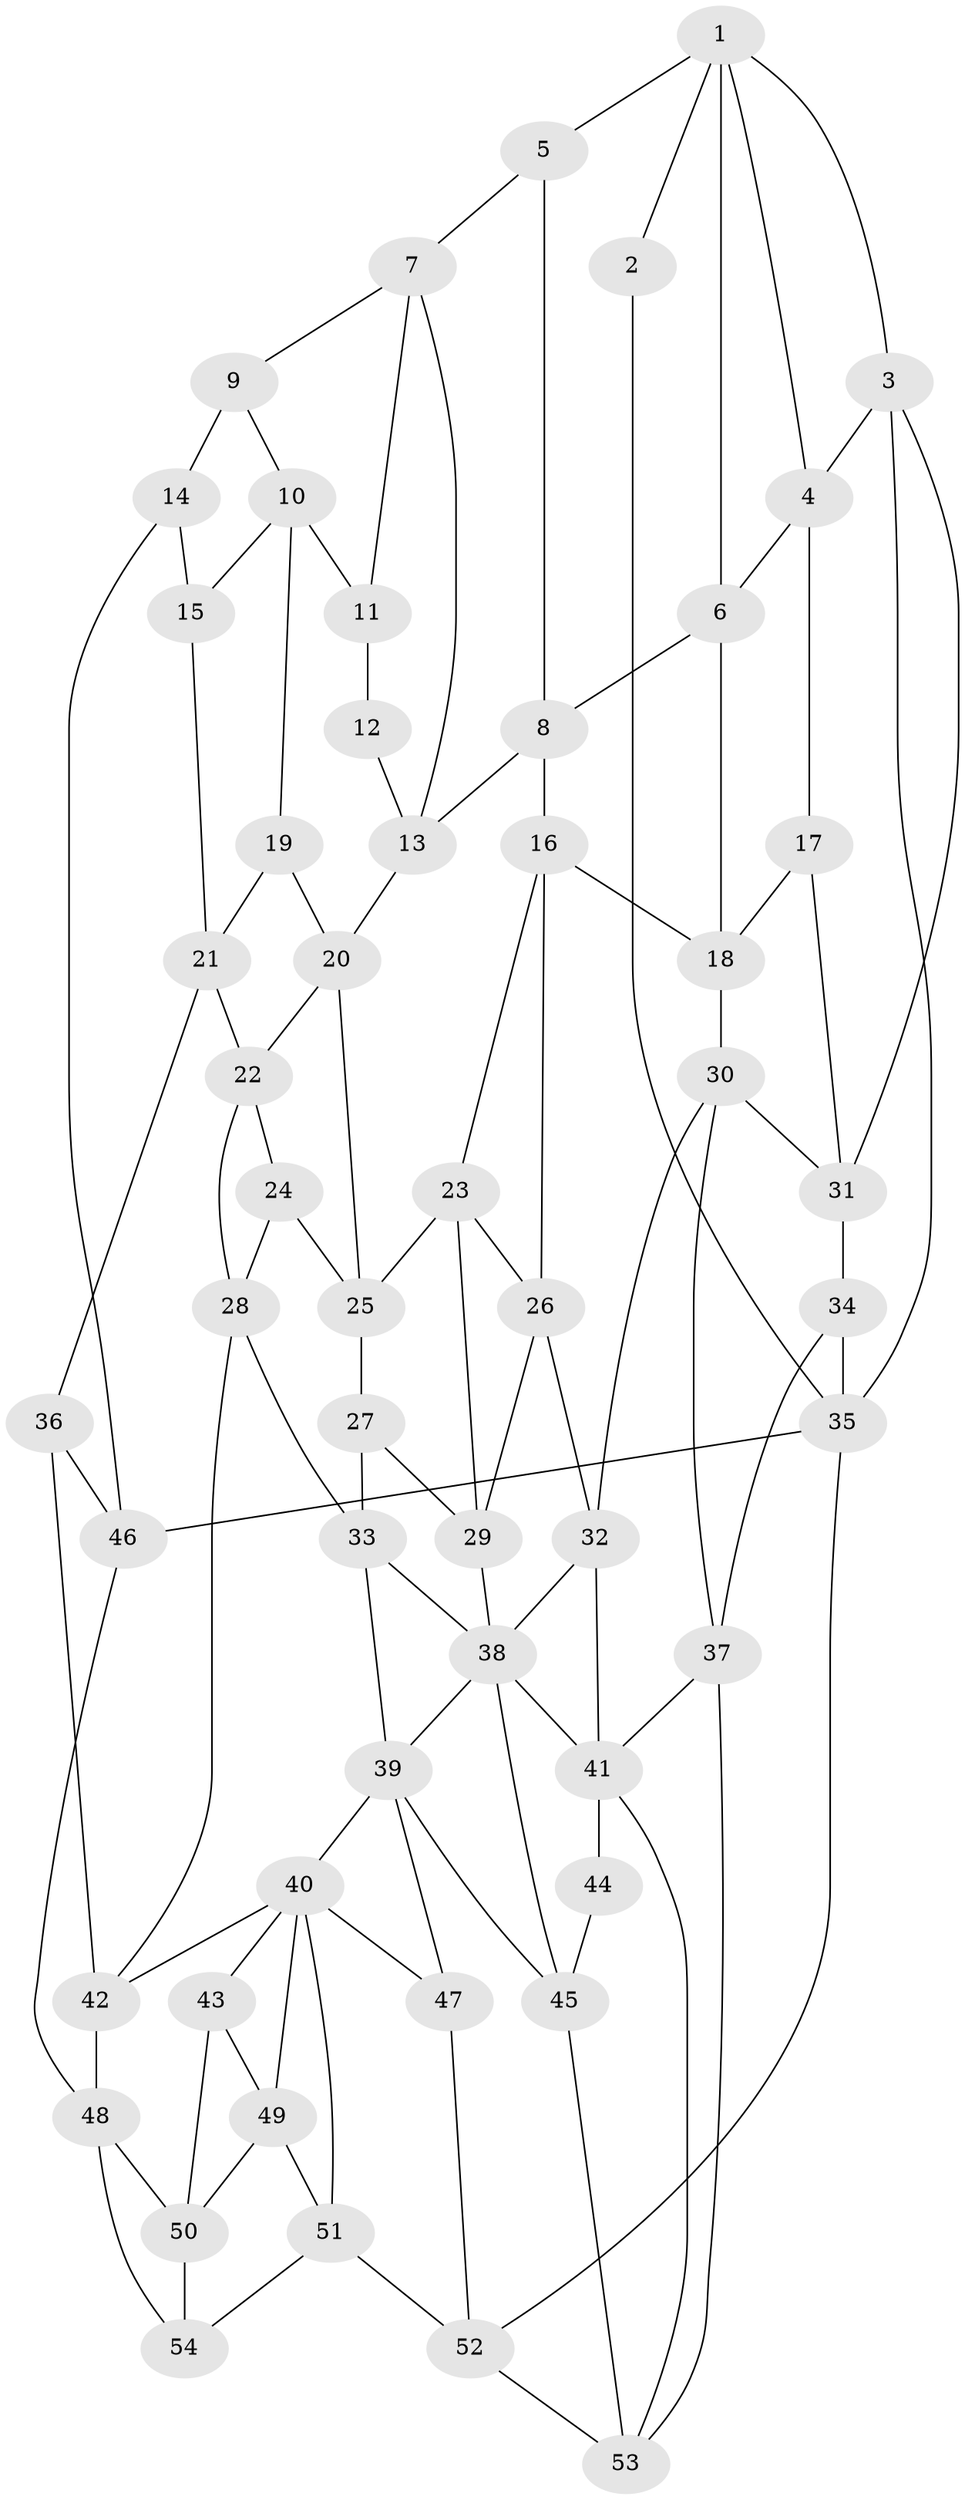 // original degree distribution, {3: 0.018518518518518517, 4: 0.21296296296296297, 5: 0.5740740740740741, 6: 0.19444444444444445}
// Generated by graph-tools (version 1.1) at 2025/27/03/09/25 03:27:10]
// undirected, 54 vertices, 102 edges
graph export_dot {
graph [start="1"]
  node [color=gray90,style=filled];
  1;
  2;
  3;
  4;
  5;
  6;
  7;
  8;
  9;
  10;
  11;
  12;
  13;
  14;
  15;
  16;
  17;
  18;
  19;
  20;
  21;
  22;
  23;
  24;
  25;
  26;
  27;
  28;
  29;
  30;
  31;
  32;
  33;
  34;
  35;
  36;
  37;
  38;
  39;
  40;
  41;
  42;
  43;
  44;
  45;
  46;
  47;
  48;
  49;
  50;
  51;
  52;
  53;
  54;
  1 -- 2 [weight=1.0];
  1 -- 3 [weight=1.0];
  1 -- 4 [weight=1.0];
  1 -- 5 [weight=1.0];
  1 -- 6 [weight=1.0];
  2 -- 35 [weight=1.0];
  3 -- 4 [weight=1.0];
  3 -- 31 [weight=1.0];
  3 -- 35 [weight=1.0];
  4 -- 6 [weight=1.0];
  4 -- 17 [weight=1.0];
  5 -- 7 [weight=1.0];
  5 -- 8 [weight=1.0];
  6 -- 8 [weight=1.0];
  6 -- 18 [weight=1.0];
  7 -- 9 [weight=1.0];
  7 -- 11 [weight=1.0];
  7 -- 13 [weight=1.0];
  8 -- 13 [weight=1.0];
  8 -- 16 [weight=1.0];
  9 -- 10 [weight=1.0];
  9 -- 14 [weight=2.0];
  10 -- 11 [weight=1.0];
  10 -- 15 [weight=1.0];
  10 -- 19 [weight=1.0];
  11 -- 12 [weight=2.0];
  12 -- 13 [weight=1.0];
  13 -- 20 [weight=1.0];
  14 -- 15 [weight=1.0];
  14 -- 46 [weight=1.0];
  15 -- 21 [weight=1.0];
  16 -- 18 [weight=1.0];
  16 -- 23 [weight=1.0];
  16 -- 26 [weight=1.0];
  17 -- 18 [weight=1.0];
  17 -- 31 [weight=1.0];
  18 -- 30 [weight=1.0];
  19 -- 20 [weight=1.0];
  19 -- 21 [weight=1.0];
  20 -- 22 [weight=1.0];
  20 -- 25 [weight=1.0];
  21 -- 22 [weight=1.0];
  21 -- 36 [weight=1.0];
  22 -- 24 [weight=1.0];
  22 -- 28 [weight=1.0];
  23 -- 25 [weight=1.0];
  23 -- 26 [weight=1.0];
  23 -- 29 [weight=1.0];
  24 -- 25 [weight=1.0];
  24 -- 28 [weight=1.0];
  25 -- 27 [weight=1.0];
  26 -- 29 [weight=1.0];
  26 -- 32 [weight=1.0];
  27 -- 29 [weight=1.0];
  27 -- 33 [weight=1.0];
  28 -- 33 [weight=1.0];
  28 -- 42 [weight=1.0];
  29 -- 38 [weight=1.0];
  30 -- 31 [weight=1.0];
  30 -- 32 [weight=1.0];
  30 -- 37 [weight=1.0];
  31 -- 34 [weight=1.0];
  32 -- 38 [weight=1.0];
  32 -- 41 [weight=1.0];
  33 -- 38 [weight=1.0];
  33 -- 39 [weight=1.0];
  34 -- 35 [weight=1.0];
  34 -- 37 [weight=1.0];
  35 -- 46 [weight=2.0];
  35 -- 52 [weight=1.0];
  36 -- 42 [weight=1.0];
  36 -- 46 [weight=2.0];
  37 -- 41 [weight=1.0];
  37 -- 53 [weight=1.0];
  38 -- 39 [weight=1.0];
  38 -- 41 [weight=1.0];
  38 -- 45 [weight=1.0];
  39 -- 40 [weight=1.0];
  39 -- 45 [weight=1.0];
  39 -- 47 [weight=2.0];
  40 -- 42 [weight=1.0];
  40 -- 43 [weight=1.0];
  40 -- 47 [weight=1.0];
  40 -- 49 [weight=1.0];
  40 -- 51 [weight=1.0];
  41 -- 44 [weight=2.0];
  41 -- 53 [weight=1.0];
  42 -- 48 [weight=1.0];
  43 -- 49 [weight=1.0];
  43 -- 50 [weight=1.0];
  44 -- 45 [weight=1.0];
  45 -- 53 [weight=1.0];
  46 -- 48 [weight=1.0];
  47 -- 52 [weight=1.0];
  48 -- 50 [weight=1.0];
  48 -- 54 [weight=1.0];
  49 -- 50 [weight=1.0];
  49 -- 51 [weight=1.0];
  50 -- 54 [weight=1.0];
  51 -- 52 [weight=1.0];
  51 -- 54 [weight=1.0];
  52 -- 53 [weight=1.0];
}
